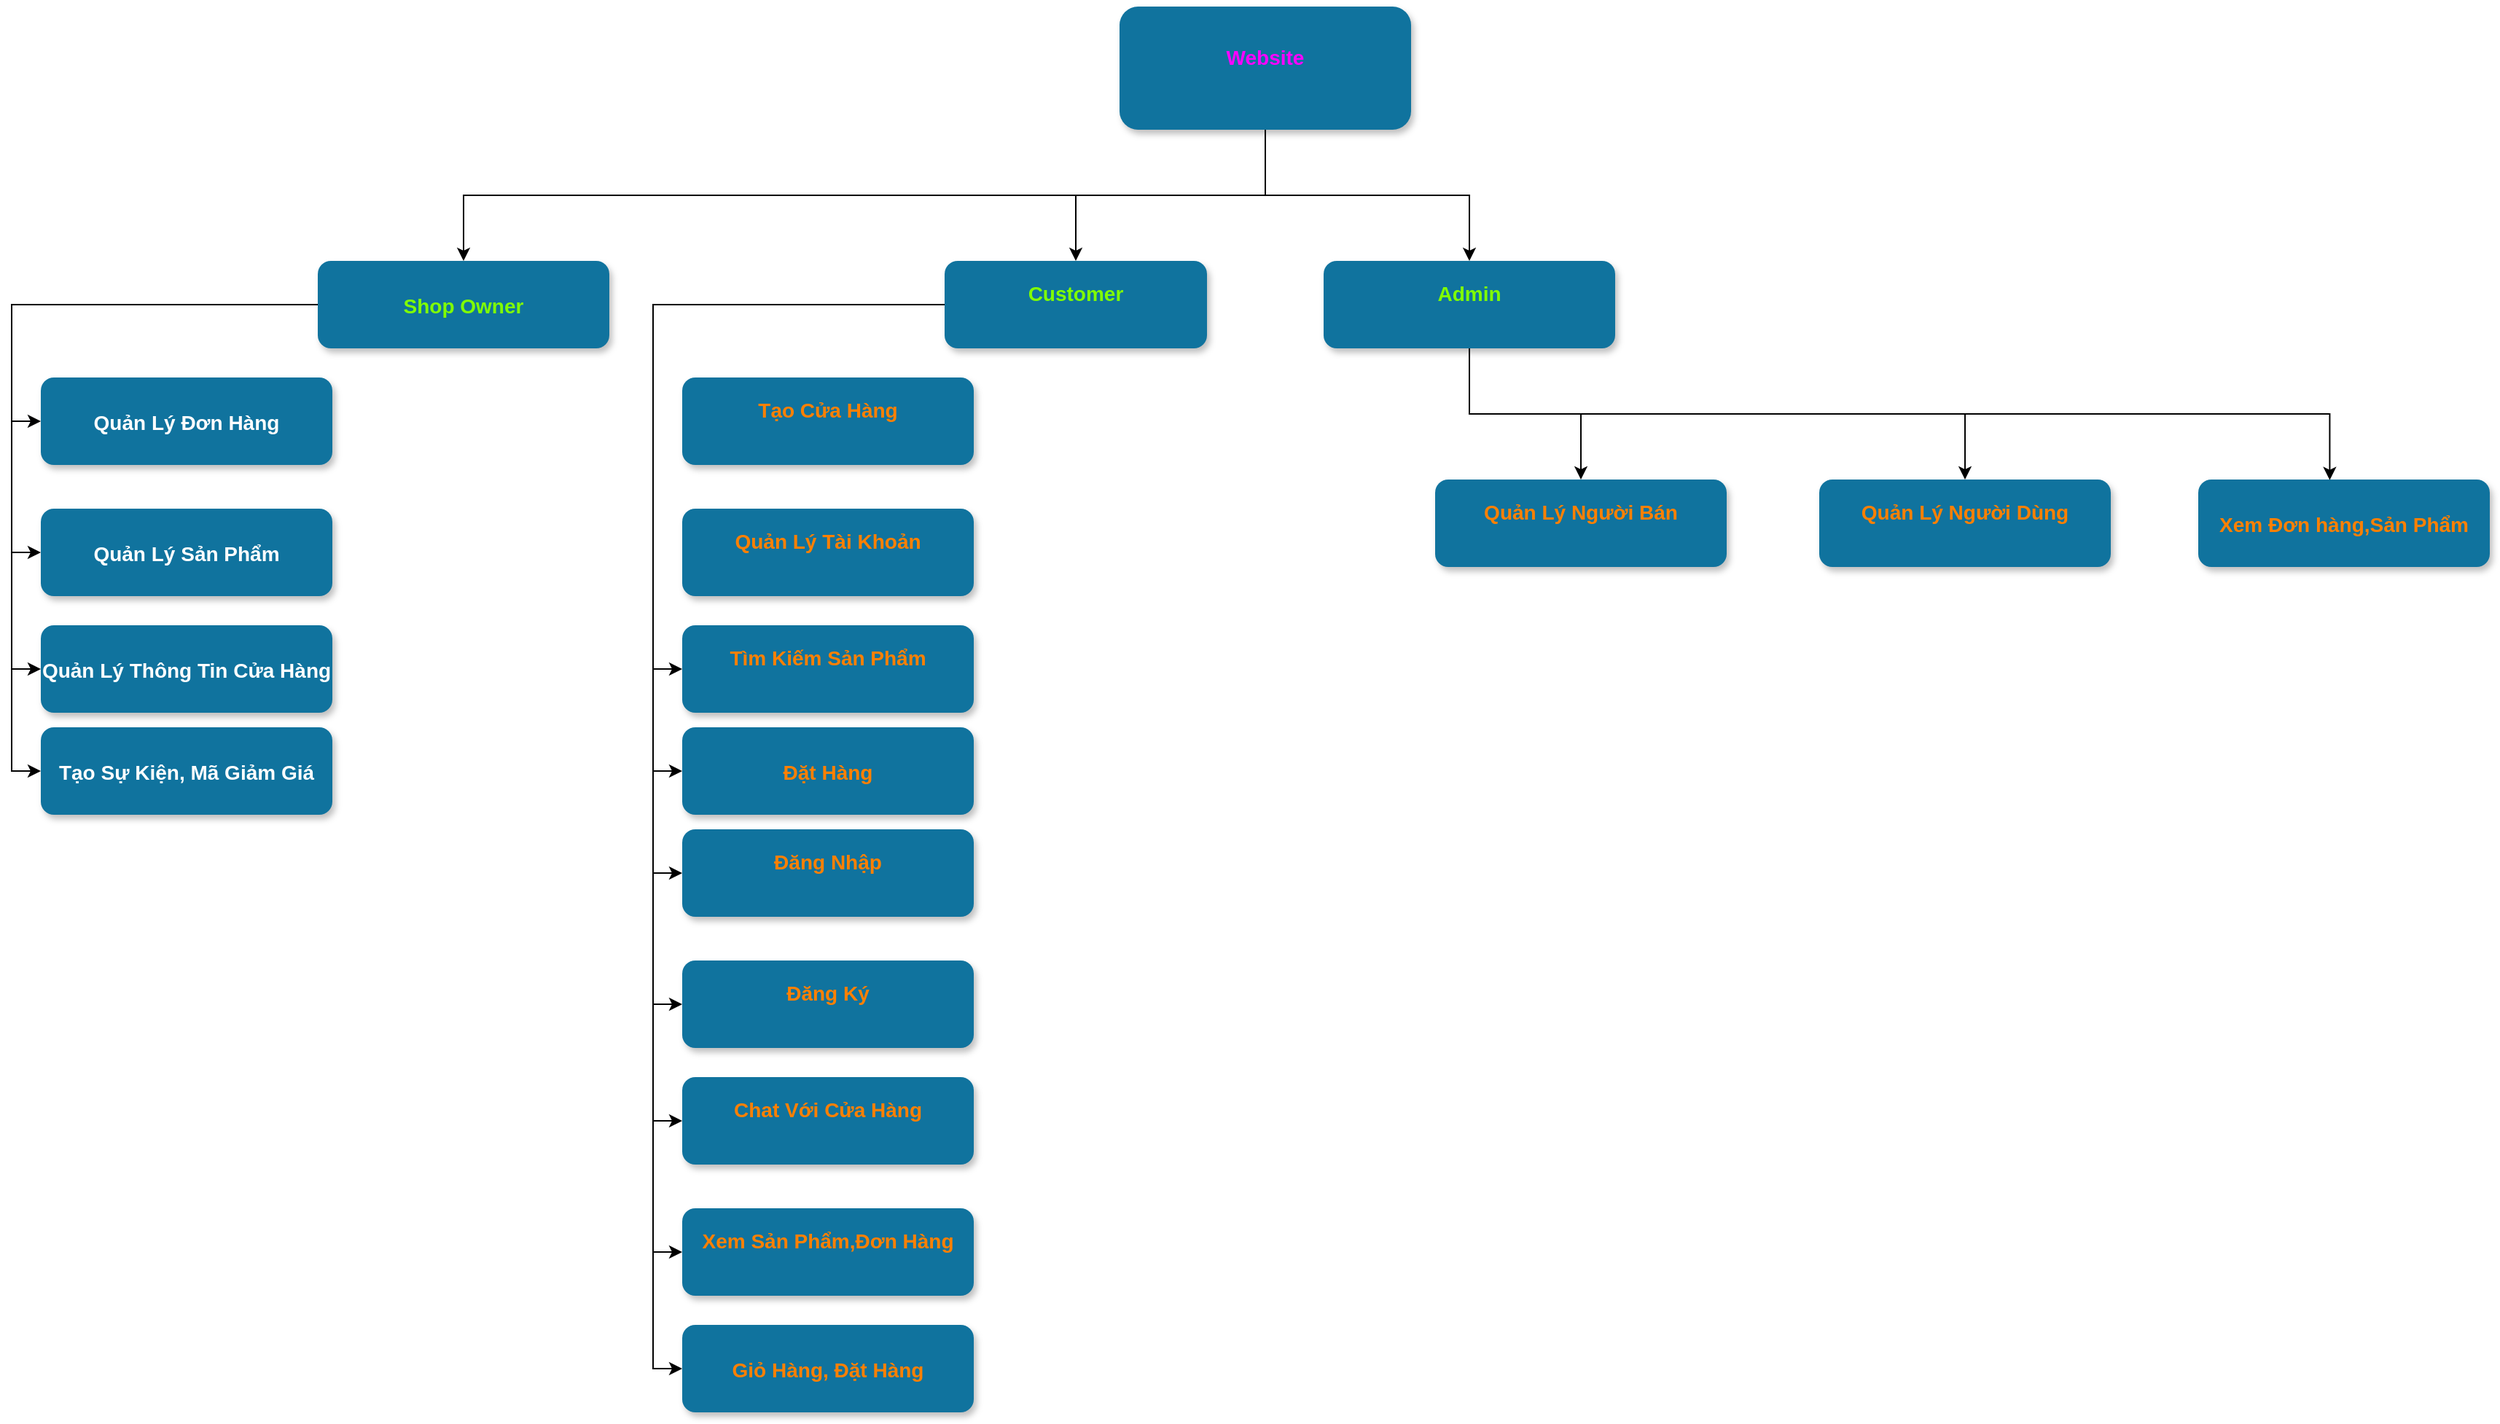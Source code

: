 <mxfile version="24.2.3" type="github">
  <diagram name="Page-1" id="97916047-d0de-89f5-080d-49f4d83e522f">
    <mxGraphModel dx="4251.5" dy="1363" grid="1" gridSize="10" guides="1" tooltips="1" connect="1" arrows="1" fold="1" page="1" pageScale="1.5" pageWidth="1169" pageHeight="827" background="none" math="0" shadow="0">
      <root>
        <mxCell id="0" />
        <mxCell id="1" parent="0" />
        <mxCell id="qeOynyPtP3sAQbr9AlGW-97" style="edgeStyle=orthogonalEdgeStyle;rounded=0;orthogonalLoop=1;jettySize=auto;html=1;exitX=0.5;exitY=1;exitDx=0;exitDy=0;" edge="1" parent="1" source="2" target="4">
          <mxGeometry relative="1" as="geometry" />
        </mxCell>
        <mxCell id="qeOynyPtP3sAQbr9AlGW-98" style="edgeStyle=orthogonalEdgeStyle;rounded=0;orthogonalLoop=1;jettySize=auto;html=1;exitX=0.5;exitY=1;exitDx=0;exitDy=0;entryX=0.5;entryY=0;entryDx=0;entryDy=0;" edge="1" parent="1" source="2" target="6">
          <mxGeometry relative="1" as="geometry" />
        </mxCell>
        <mxCell id="qeOynyPtP3sAQbr9AlGW-105" style="edgeStyle=orthogonalEdgeStyle;rounded=0;orthogonalLoop=1;jettySize=auto;html=1;exitX=0.5;exitY=1;exitDx=0;exitDy=0;entryX=0.5;entryY=0;entryDx=0;entryDy=0;" edge="1" parent="1" source="2" target="10">
          <mxGeometry relative="1" as="geometry" />
        </mxCell>
        <mxCell id="2" value="Website&#xa;" style="rounded=1;fillColor=#10739E;strokeColor=none;shadow=1;gradientColor=none;fontStyle=1;fontColor=#FF00FF;fontSize=14;" parent="1" vertex="1">
          <mxGeometry x="660" y="15.5" width="200" height="84.5" as="geometry" />
        </mxCell>
        <mxCell id="qeOynyPtP3sAQbr9AlGW-92" style="edgeStyle=orthogonalEdgeStyle;rounded=0;orthogonalLoop=1;jettySize=auto;html=1;exitX=0;exitY=0.5;exitDx=0;exitDy=0;entryX=0;entryY=0.5;entryDx=0;entryDy=0;" edge="1" parent="1" source="4" target="13">
          <mxGeometry relative="1" as="geometry" />
        </mxCell>
        <mxCell id="qeOynyPtP3sAQbr9AlGW-93" style="edgeStyle=orthogonalEdgeStyle;rounded=0;orthogonalLoop=1;jettySize=auto;html=1;exitX=0;exitY=0.5;exitDx=0;exitDy=0;entryX=0;entryY=0.5;entryDx=0;entryDy=0;" edge="1" parent="1" source="4" target="19">
          <mxGeometry relative="1" as="geometry" />
        </mxCell>
        <mxCell id="qeOynyPtP3sAQbr9AlGW-94" style="edgeStyle=orthogonalEdgeStyle;rounded=0;orthogonalLoop=1;jettySize=auto;html=1;exitX=0;exitY=0.5;exitDx=0;exitDy=0;entryX=0;entryY=0.5;entryDx=0;entryDy=0;" edge="1" parent="1" source="4" target="21">
          <mxGeometry relative="1" as="geometry" />
        </mxCell>
        <mxCell id="qeOynyPtP3sAQbr9AlGW-95" style="edgeStyle=orthogonalEdgeStyle;rounded=0;orthogonalLoop=1;jettySize=auto;html=1;exitX=0;exitY=0.5;exitDx=0;exitDy=0;entryX=0;entryY=0.5;entryDx=0;entryDy=0;" edge="1" parent="1" source="4" target="9">
          <mxGeometry relative="1" as="geometry" />
        </mxCell>
        <mxCell id="qeOynyPtP3sAQbr9AlGW-96" style="edgeStyle=orthogonalEdgeStyle;rounded=0;orthogonalLoop=1;jettySize=auto;html=1;exitX=0;exitY=0.5;exitDx=0;exitDy=0;entryX=0;entryY=0.5;entryDx=0;entryDy=0;" edge="1" parent="1" source="4" target="20">
          <mxGeometry relative="1" as="geometry" />
        </mxCell>
        <mxCell id="qeOynyPtP3sAQbr9AlGW-102" style="edgeStyle=orthogonalEdgeStyle;rounded=0;orthogonalLoop=1;jettySize=auto;html=1;exitX=0;exitY=0.5;exitDx=0;exitDy=0;entryX=0;entryY=0.5;entryDx=0;entryDy=0;" edge="1" parent="1" source="4" target="15">
          <mxGeometry relative="1" as="geometry" />
        </mxCell>
        <mxCell id="qeOynyPtP3sAQbr9AlGW-104" style="edgeStyle=orthogonalEdgeStyle;rounded=0;orthogonalLoop=1;jettySize=auto;html=1;exitX=0;exitY=0.5;exitDx=0;exitDy=0;entryX=0;entryY=0.5;entryDx=0;entryDy=0;" edge="1" parent="1" source="4" target="8">
          <mxGeometry relative="1" as="geometry" />
        </mxCell>
        <mxCell id="4" value="Customer&#xa;" style="rounded=1;fillColor=#10739E;strokeColor=none;shadow=1;gradientColor=none;fontStyle=1;fontColor=#80FF00;fontSize=14;labelBackgroundColor=none;" parent="1" vertex="1">
          <mxGeometry x="540" y="190" width="180" height="60" as="geometry" />
        </mxCell>
        <mxCell id="qeOynyPtP3sAQbr9AlGW-99" style="edgeStyle=orthogonalEdgeStyle;rounded=0;orthogonalLoop=1;jettySize=auto;html=1;exitX=0.5;exitY=1;exitDx=0;exitDy=0;entryX=0.5;entryY=0;entryDx=0;entryDy=0;" edge="1" parent="1" source="6" target="18">
          <mxGeometry relative="1" as="geometry" />
        </mxCell>
        <mxCell id="qeOynyPtP3sAQbr9AlGW-100" style="edgeStyle=orthogonalEdgeStyle;rounded=0;orthogonalLoop=1;jettySize=auto;html=1;exitX=0.5;exitY=1;exitDx=0;exitDy=0;entryX=0.5;entryY=0;entryDx=0;entryDy=0;" edge="1" parent="1" source="6" target="27">
          <mxGeometry relative="1" as="geometry" />
        </mxCell>
        <mxCell id="6" value="Admin&#xa;" style="rounded=1;fillColor=#10739E;strokeColor=none;shadow=1;gradientColor=none;fontStyle=1;fontColor=#80FF00;fontSize=14;" parent="1" vertex="1">
          <mxGeometry x="800" y="190" width="200" height="60" as="geometry" />
        </mxCell>
        <mxCell id="8" value="Giỏ Hàng, Đặt Hàng" style="rounded=1;fillColor=#10739E;strokeColor=none;shadow=1;gradientColor=none;fontStyle=1;fontColor=#FF8000;fontSize=14;" parent="1" vertex="1">
          <mxGeometry x="360" y="920" width="200" height="60" as="geometry" />
        </mxCell>
        <mxCell id="9" value="Đăng Ký&#xa;" style="rounded=1;fillColor=#10739E;strokeColor=none;shadow=1;gradientColor=none;fontStyle=1;fontColor=#FF8000;fontSize=14;" parent="1" vertex="1">
          <mxGeometry x="360" y="670" width="200" height="60" as="geometry" />
        </mxCell>
        <mxCell id="qeOynyPtP3sAQbr9AlGW-106" style="edgeStyle=orthogonalEdgeStyle;rounded=0;orthogonalLoop=1;jettySize=auto;html=1;exitX=0;exitY=0.5;exitDx=0;exitDy=0;entryX=0;entryY=0.5;entryDx=0;entryDy=0;" edge="1" parent="1" source="10" target="22">
          <mxGeometry relative="1" as="geometry" />
        </mxCell>
        <mxCell id="qeOynyPtP3sAQbr9AlGW-107" style="edgeStyle=orthogonalEdgeStyle;rounded=0;orthogonalLoop=1;jettySize=auto;html=1;exitX=0;exitY=0.5;exitDx=0;exitDy=0;entryX=0;entryY=0.5;entryDx=0;entryDy=0;" edge="1" parent="1" source="10" target="16">
          <mxGeometry relative="1" as="geometry" />
        </mxCell>
        <mxCell id="qeOynyPtP3sAQbr9AlGW-108" style="edgeStyle=orthogonalEdgeStyle;rounded=0;orthogonalLoop=1;jettySize=auto;html=1;exitX=0;exitY=0.5;exitDx=0;exitDy=0;entryX=0;entryY=0.5;entryDx=0;entryDy=0;" edge="1" parent="1" source="10" target="14">
          <mxGeometry relative="1" as="geometry" />
        </mxCell>
        <mxCell id="qeOynyPtP3sAQbr9AlGW-109" style="edgeStyle=orthogonalEdgeStyle;rounded=0;orthogonalLoop=1;jettySize=auto;html=1;exitX=0;exitY=0.5;exitDx=0;exitDy=0;entryX=0;entryY=0.5;entryDx=0;entryDy=0;" edge="1" parent="1" source="10" target="12">
          <mxGeometry relative="1" as="geometry" />
        </mxCell>
        <mxCell id="10" value="Shop Owner" style="rounded=1;fillColor=#10739E;strokeColor=none;shadow=1;gradientColor=none;fontStyle=1;fontColor=#80FF00;fontSize=14;" parent="1" vertex="1">
          <mxGeometry x="110" y="190" width="200" height="60" as="geometry" />
        </mxCell>
        <mxCell id="12" value="Tạo Sự Kiện, Mã Giảm Giá" style="rounded=1;fillColor=#10739E;strokeColor=none;shadow=1;gradientColor=none;fontStyle=1;fontColor=#FFFFFF;fontSize=14;" parent="1" vertex="1">
          <mxGeometry x="-80" y="510" width="200" height="60" as="geometry" />
        </mxCell>
        <mxCell id="13" value="Tìm Kiếm Sản Phẩm&#xa;" style="rounded=1;fillColor=#10739E;strokeColor=none;shadow=1;gradientColor=none;fontStyle=1;fontColor=#FF8000;fontSize=14;" parent="1" vertex="1">
          <mxGeometry x="360" y="440" width="200" height="60" as="geometry" />
        </mxCell>
        <mxCell id="14" value="Quản Lý Thông Tin Cửa Hàng" style="rounded=1;fillColor=#10739E;strokeColor=none;shadow=1;gradientColor=none;fontStyle=1;fontColor=#FFFFFF;fontSize=14;" parent="1" vertex="1">
          <mxGeometry x="-80" y="440" width="200" height="60" as="geometry" />
        </mxCell>
        <mxCell id="15" value="Xem Sản Phẩm,Đơn Hàng&#xa;" style="rounded=1;fillColor=#10739E;strokeColor=none;shadow=1;gradientColor=none;fontStyle=1;fontColor=#FF8000;fontSize=14;" parent="1" vertex="1">
          <mxGeometry x="360" y="840" width="200" height="60" as="geometry" />
        </mxCell>
        <mxCell id="16" value="Quản Lý Sản Phẩm" style="rounded=1;fillColor=#10739E;strokeColor=none;shadow=1;gradientColor=none;fontStyle=1;fontColor=#FFFFFF;fontSize=14;" parent="1" vertex="1">
          <mxGeometry x="-80" y="360" width="200" height="60" as="geometry" />
        </mxCell>
        <mxCell id="18" value="Quản Lý Người Bán&#xa;" style="rounded=1;fillColor=#10739E;strokeColor=none;shadow=1;gradientColor=none;fontStyle=1;fontColor=#FF8000;fontSize=14;" parent="1" vertex="1">
          <mxGeometry x="876.5" y="340" width="200" height="60" as="geometry" />
        </mxCell>
        <mxCell id="19" value="Đặt Hàng" style="rounded=1;fillColor=#10739E;strokeColor=none;shadow=1;gradientColor=none;fontStyle=1;fontColor=#FF8000;fontSize=14;" parent="1" vertex="1">
          <mxGeometry x="360" y="510" width="200" height="60" as="geometry" />
        </mxCell>
        <mxCell id="20" value="Chat Với Cửa Hàng&#xa;" style="rounded=1;fillColor=#10739E;strokeColor=none;shadow=1;gradientColor=none;fontStyle=1;fontColor=#FF8000;fontSize=14;" parent="1" vertex="1">
          <mxGeometry x="360" y="750" width="200" height="60" as="geometry" />
        </mxCell>
        <mxCell id="21" value="Đăng Nhập&#xa;" style="rounded=1;fillColor=#10739E;strokeColor=none;shadow=1;gradientColor=none;fontStyle=1;fontColor=#FF8000;fontSize=14;" parent="1" vertex="1">
          <mxGeometry x="360" y="580" width="200" height="60" as="geometry" />
        </mxCell>
        <mxCell id="22" value="Quản Lý Đơn Hàng" style="rounded=1;fillColor=#10739E;strokeColor=none;shadow=1;gradientColor=none;fontStyle=1;fontColor=#FFFFFF;fontSize=14;" parent="1" vertex="1">
          <mxGeometry x="-80" y="270" width="200" height="60" as="geometry" />
        </mxCell>
        <mxCell id="24" value="Quản Lý Tài Khoản&#xa;" style="rounded=1;fillColor=#10739E;strokeColor=none;shadow=1;gradientColor=none;fontStyle=1;fontColor=#FF8000;fontSize=14;" parent="1" vertex="1">
          <mxGeometry x="360" y="360" width="200" height="60" as="geometry" />
        </mxCell>
        <mxCell id="26" value="Tạo Cửa Hàng&#xa;" style="rounded=1;fillColor=#10739E;strokeColor=none;shadow=1;gradientColor=none;fontStyle=1;fontColor=#FF8000;fontSize=14;" parent="1" vertex="1">
          <mxGeometry x="360" y="270" width="200" height="60" as="geometry" />
        </mxCell>
        <mxCell id="27" value="Quản Lý Người Dùng&#xa;" style="rounded=1;fillColor=#10739E;strokeColor=none;shadow=1;gradientColor=none;fontStyle=1;fontColor=#FF8000;fontSize=14;" parent="1" vertex="1">
          <mxGeometry x="1140" y="340" width="200" height="60" as="geometry" />
        </mxCell>
        <mxCell id="23" value="Xem Đơn hàng,Sản Phẩm" style="rounded=1;fillColor=#10739E;strokeColor=none;shadow=1;gradientColor=none;fontStyle=1;fontColor=#FF8000;fontSize=14;" parent="1" vertex="1">
          <mxGeometry x="1400" y="340" width="200" height="60" as="geometry" />
        </mxCell>
        <mxCell id="qeOynyPtP3sAQbr9AlGW-101" style="edgeStyle=orthogonalEdgeStyle;rounded=0;orthogonalLoop=1;jettySize=auto;html=1;exitX=0.5;exitY=1;exitDx=0;exitDy=0;entryX=0.451;entryY=0.006;entryDx=0;entryDy=0;entryPerimeter=0;" edge="1" parent="1" source="6" target="23">
          <mxGeometry relative="1" as="geometry" />
        </mxCell>
      </root>
    </mxGraphModel>
  </diagram>
</mxfile>

